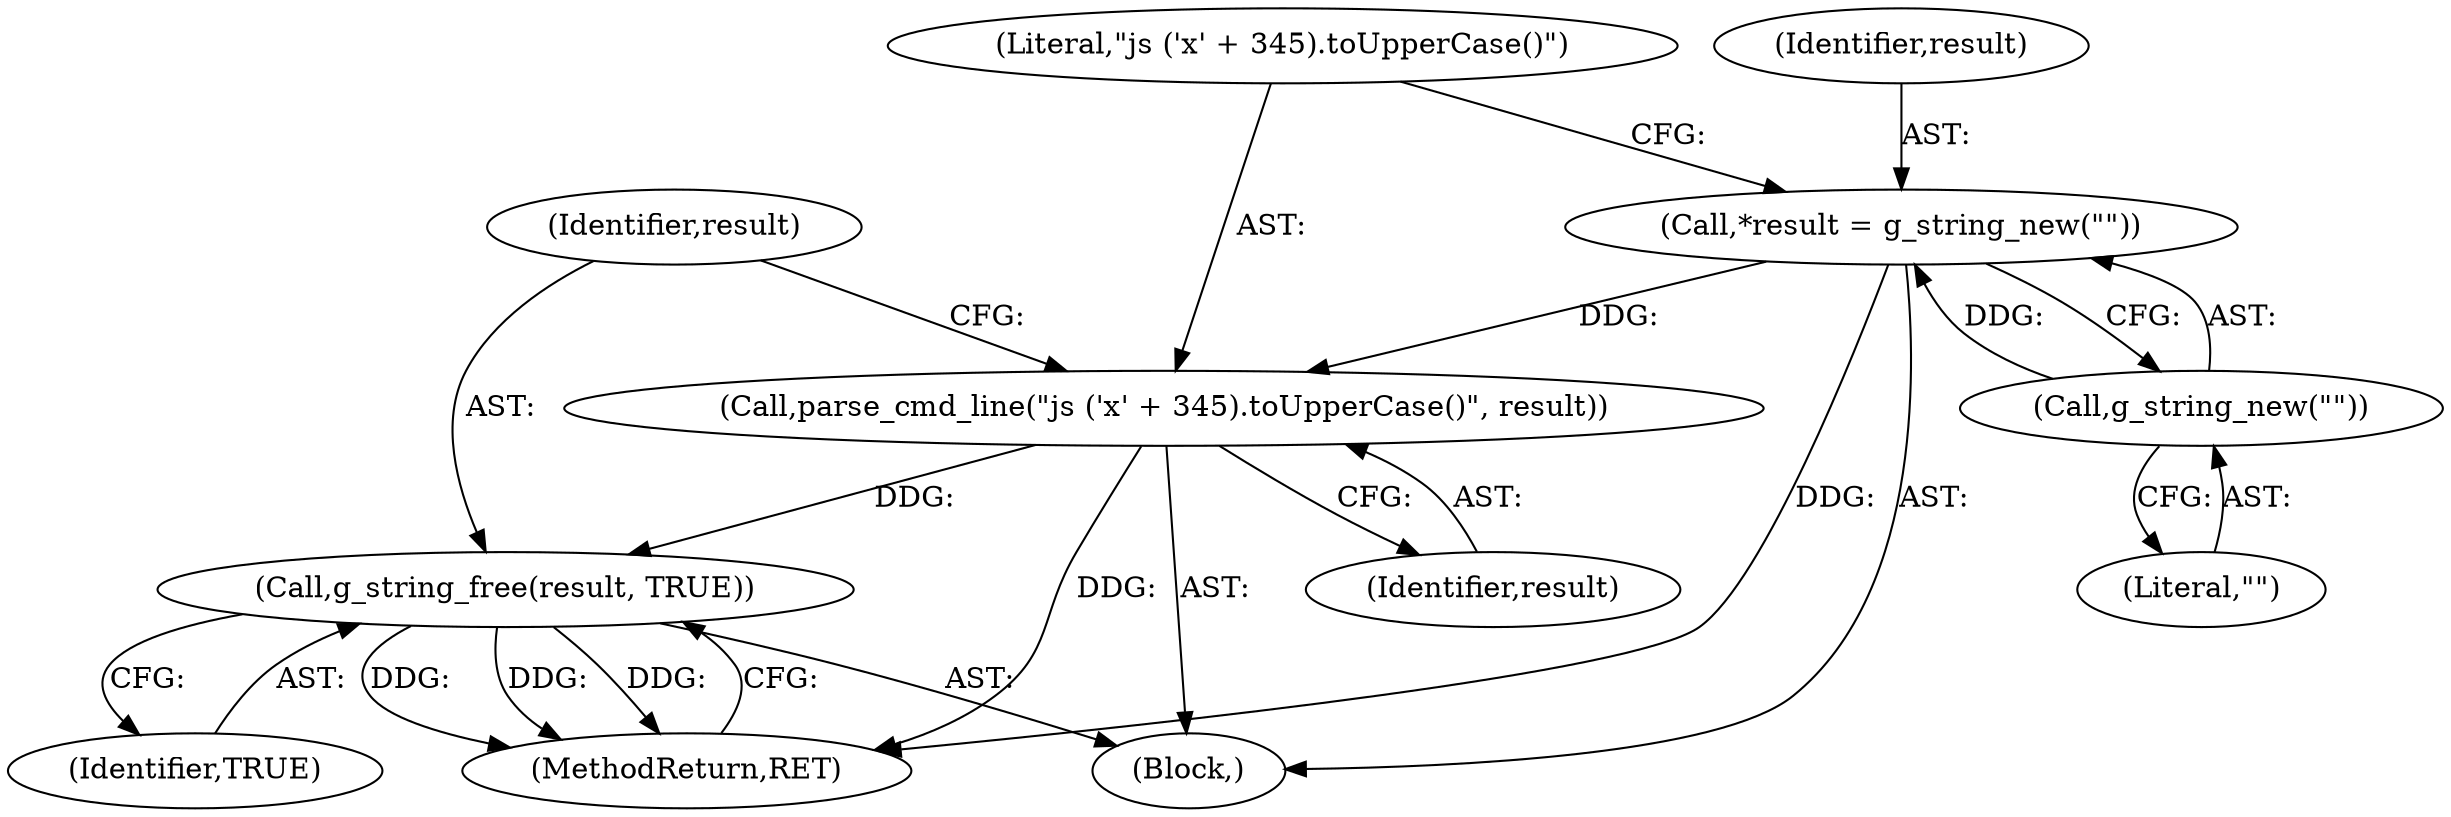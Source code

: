 digraph "0_uzbl_1958b52d41cba96956dc1995660de49525ed1047@pointer" {
"1000105" [label="(Call,*result = g_string_new(\"\"))"];
"1000107" [label="(Call,g_string_new(\"\"))"];
"1000109" [label="(Call,parse_cmd_line(\"js ('x' + 345).toUpperCase()\", result))"];
"1000112" [label="(Call,g_string_free(result, TRUE))"];
"1000113" [label="(Identifier,result)"];
"1000109" [label="(Call,parse_cmd_line(\"js ('x' + 345).toUpperCase()\", result))"];
"1000115" [label="(MethodReturn,RET)"];
"1000107" [label="(Call,g_string_new(\"\"))"];
"1000114" [label="(Identifier,TRUE)"];
"1000103" [label="(Block,)"];
"1000106" [label="(Identifier,result)"];
"1000112" [label="(Call,g_string_free(result, TRUE))"];
"1000111" [label="(Identifier,result)"];
"1000105" [label="(Call,*result = g_string_new(\"\"))"];
"1000110" [label="(Literal,\"js ('x' + 345).toUpperCase()\")"];
"1000108" [label="(Literal,\"\")"];
"1000105" -> "1000103"  [label="AST: "];
"1000105" -> "1000107"  [label="CFG: "];
"1000106" -> "1000105"  [label="AST: "];
"1000107" -> "1000105"  [label="AST: "];
"1000110" -> "1000105"  [label="CFG: "];
"1000105" -> "1000115"  [label="DDG: "];
"1000107" -> "1000105"  [label="DDG: "];
"1000105" -> "1000109"  [label="DDG: "];
"1000107" -> "1000108"  [label="CFG: "];
"1000108" -> "1000107"  [label="AST: "];
"1000109" -> "1000103"  [label="AST: "];
"1000109" -> "1000111"  [label="CFG: "];
"1000110" -> "1000109"  [label="AST: "];
"1000111" -> "1000109"  [label="AST: "];
"1000113" -> "1000109"  [label="CFG: "];
"1000109" -> "1000115"  [label="DDG: "];
"1000109" -> "1000112"  [label="DDG: "];
"1000112" -> "1000103"  [label="AST: "];
"1000112" -> "1000114"  [label="CFG: "];
"1000113" -> "1000112"  [label="AST: "];
"1000114" -> "1000112"  [label="AST: "];
"1000115" -> "1000112"  [label="CFG: "];
"1000112" -> "1000115"  [label="DDG: "];
"1000112" -> "1000115"  [label="DDG: "];
"1000112" -> "1000115"  [label="DDG: "];
}
